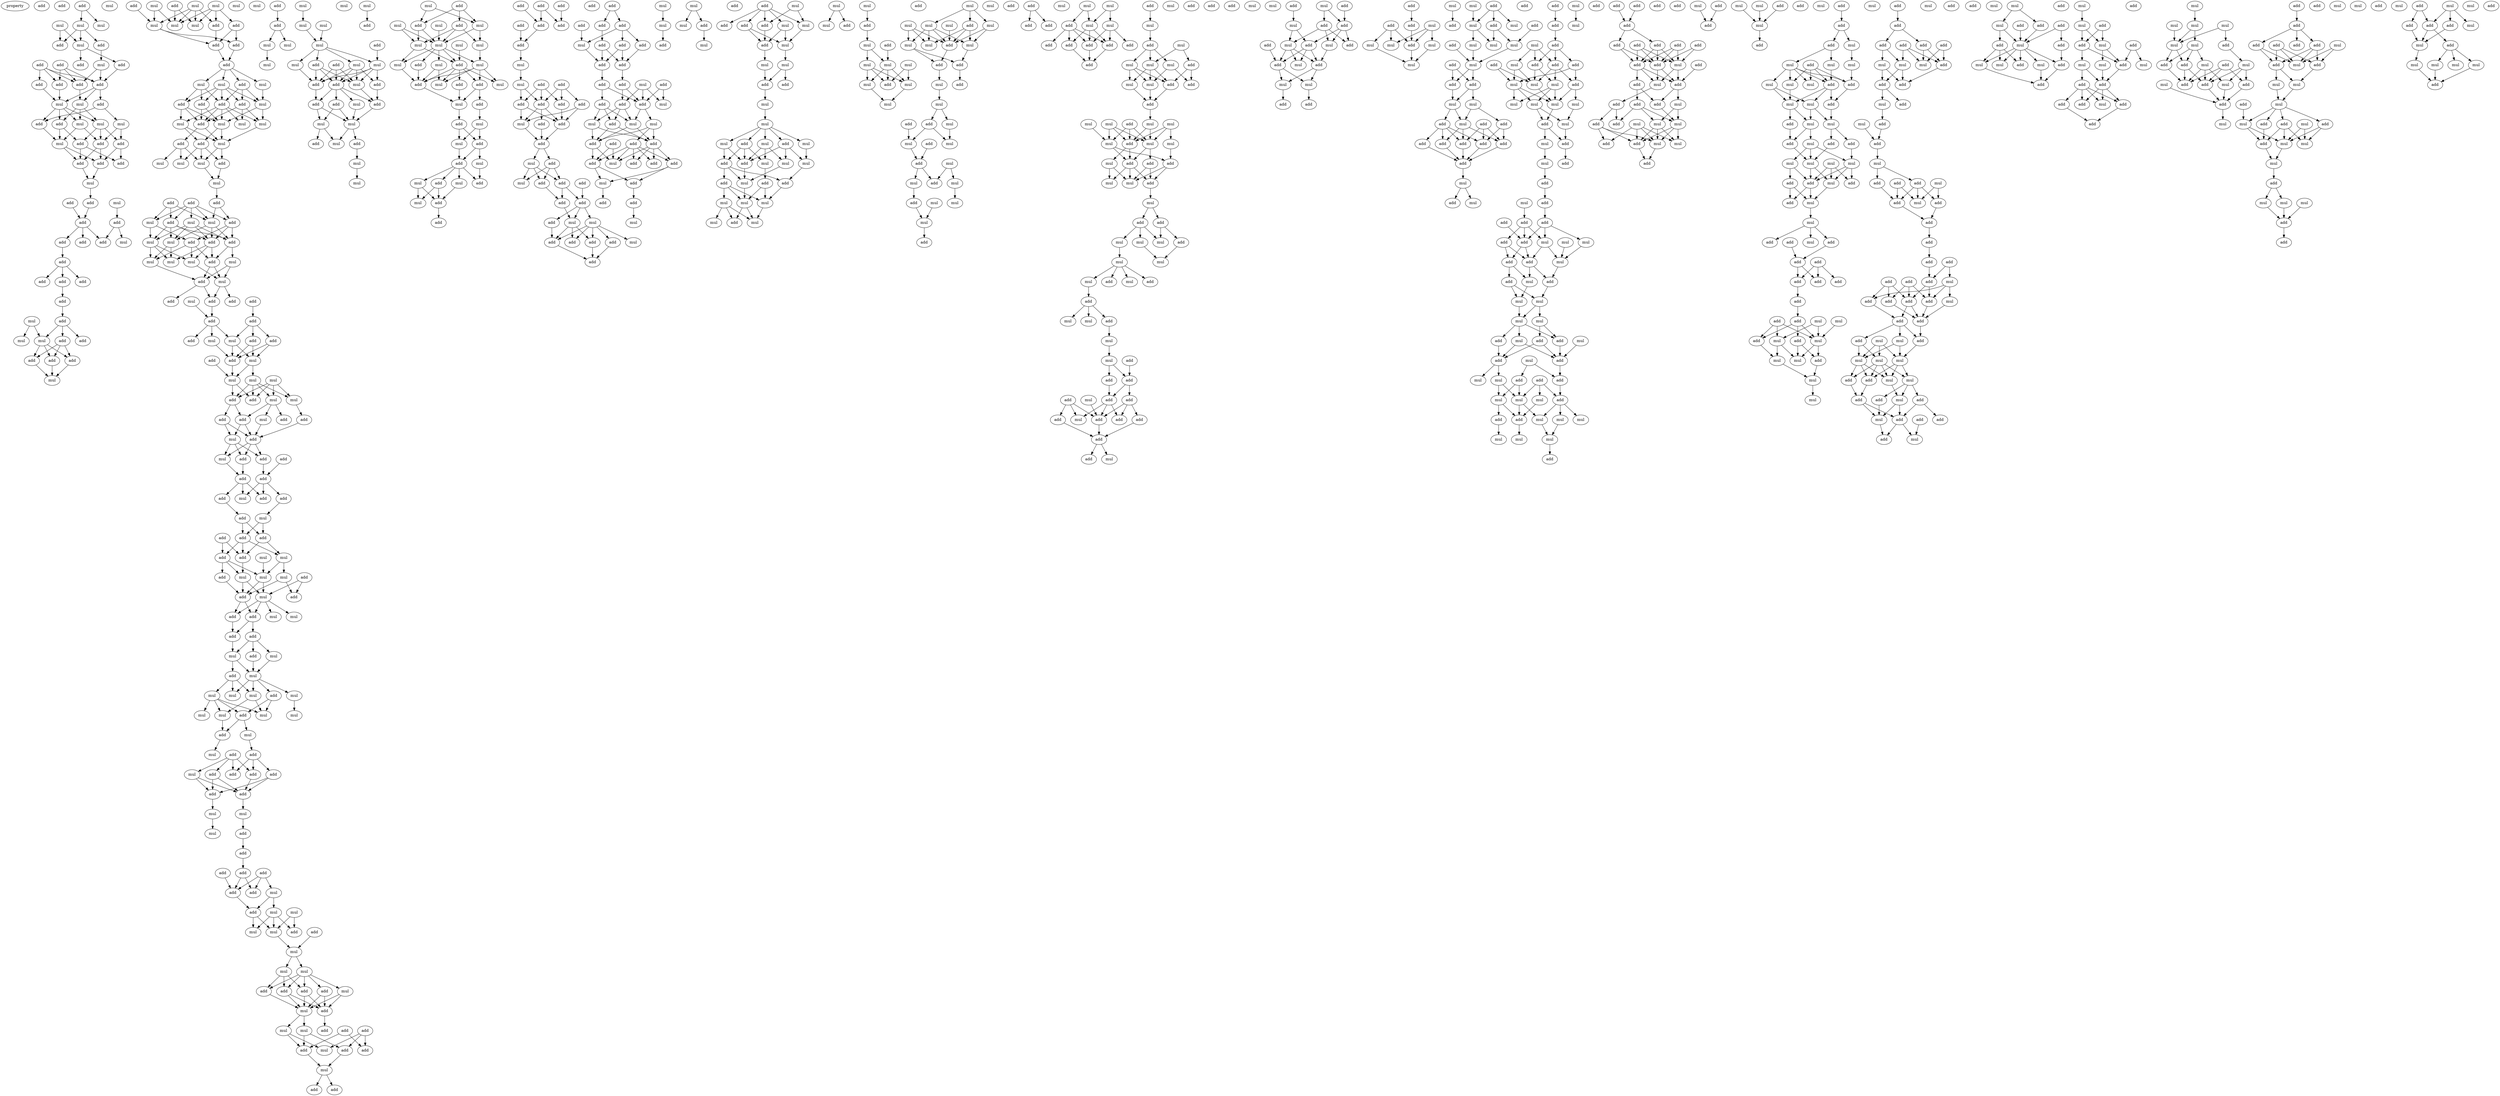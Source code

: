 digraph {
    node [fontcolor=black]
    property [mul=2,lf=1.1]
    0 [ label = add ];
    1 [ label = add ];
    2 [ label = add ];
    3 [ label = mul ];
    4 [ label = mul ];
    5 [ label = mul ];
    6 [ label = mul ];
    7 [ label = add ];
    8 [ label = add ];
    9 [ label = mul ];
    10 [ label = add ];
    11 [ label = add ];
    12 [ label = add ];
    13 [ label = add ];
    14 [ label = add ];
    15 [ label = add ];
    16 [ label = add ];
    17 [ label = add ];
    18 [ label = add ];
    19 [ label = mul ];
    20 [ label = mul ];
    21 [ label = mul ];
    22 [ label = mul ];
    23 [ label = add ];
    24 [ label = add ];
    25 [ label = mul ];
    26 [ label = mul ];
    27 [ label = add ];
    28 [ label = add ];
    29 [ label = add ];
    30 [ label = add ];
    31 [ label = add ];
    32 [ label = add ];
    33 [ label = mul ];
    34 [ label = add ];
    35 [ label = mul ];
    36 [ label = add ];
    37 [ label = add ];
    38 [ label = add ];
    39 [ label = add ];
    40 [ label = add ];
    41 [ label = mul ];
    42 [ label = add ];
    43 [ label = add ];
    44 [ label = add ];
    45 [ label = add ];
    46 [ label = add ];
    47 [ label = mul ];
    48 [ label = add ];
    49 [ label = add ];
    50 [ label = mul ];
    51 [ label = mul ];
    52 [ label = add ];
    53 [ label = mul ];
    54 [ label = add ];
    55 [ label = add ];
    56 [ label = add ];
    57 [ label = add ];
    58 [ label = mul ];
    59 [ label = mul ];
    60 [ label = mul ];
    61 [ label = add ];
    62 [ label = add ];
    63 [ label = mul ];
    64 [ label = add ];
    65 [ label = mul ];
    66 [ label = add ];
    67 [ label = mul ];
    68 [ label = mul ];
    69 [ label = add ];
    70 [ label = add ];
    71 [ label = add ];
    72 [ label = mul ];
    73 [ label = add ];
    74 [ label = mul ];
    75 [ label = mul ];
    76 [ label = add ];
    77 [ label = add ];
    78 [ label = add ];
    79 [ label = add ];
    80 [ label = mul ];
    81 [ label = mul ];
    82 [ label = mul ];
    83 [ label = mul ];
    84 [ label = mul ];
    85 [ label = add ];
    86 [ label = add ];
    87 [ label = mul ];
    88 [ label = add ];
    89 [ label = add ];
    90 [ label = mul ];
    91 [ label = mul ];
    92 [ label = mul ];
    93 [ label = mul ];
    94 [ label = add ];
    95 [ label = add ];
    96 [ label = add ];
    97 [ label = add ];
    98 [ label = add ];
    99 [ label = mul ];
    100 [ label = mul ];
    101 [ label = mul ];
    102 [ label = add ];
    103 [ label = add ];
    104 [ label = mul ];
    105 [ label = mul ];
    106 [ label = add ];
    107 [ label = add ];
    108 [ label = mul ];
    109 [ label = mul ];
    110 [ label = mul ];
    111 [ label = mul ];
    112 [ label = add ];
    113 [ label = mul ];
    114 [ label = add ];
    115 [ label = mul ];
    116 [ label = add ];
    117 [ label = add ];
    118 [ label = add ];
    119 [ label = add ];
    120 [ label = add ];
    121 [ label = mul ];
    122 [ label = add ];
    123 [ label = mul ];
    124 [ label = add ];
    125 [ label = add ];
    126 [ label = add ];
    127 [ label = mul ];
    128 [ label = add ];
    129 [ label = mul ];
    130 [ label = mul ];
    131 [ label = mul ];
    132 [ label = mul ];
    133 [ label = mul ];
    134 [ label = add ];
    135 [ label = add ];
    136 [ label = add ];
    137 [ label = add ];
    138 [ label = mul ];
    139 [ label = add ];
    140 [ label = add ];
    141 [ label = mul ];
    142 [ label = add ];
    143 [ label = add ];
    144 [ label = add ];
    145 [ label = add ];
    146 [ label = mul ];
    147 [ label = add ];
    148 [ label = add ];
    149 [ label = add ];
    150 [ label = mul ];
    151 [ label = add ];
    152 [ label = add ];
    153 [ label = add ];
    154 [ label = mul ];
    155 [ label = add ];
    156 [ label = add ];
    157 [ label = add ];
    158 [ label = mul ];
    159 [ label = add ];
    160 [ label = add ];
    161 [ label = mul ];
    162 [ label = mul ];
    163 [ label = add ];
    164 [ label = mul ];
    165 [ label = mul ];
    166 [ label = add ];
    167 [ label = mul ];
    168 [ label = add ];
    169 [ label = add ];
    170 [ label = mul ];
    171 [ label = mul ];
    172 [ label = add ];
    173 [ label = add ];
    174 [ label = add ];
    175 [ label = add ];
    176 [ label = add ];
    177 [ label = mul ];
    178 [ label = mul ];
    179 [ label = add ];
    180 [ label = mul ];
    181 [ label = mul ];
    182 [ label = mul ];
    183 [ label = add ];
    184 [ label = mul ];
    185 [ label = mul ];
    186 [ label = add ];
    187 [ label = mul ];
    188 [ label = mul ];
    189 [ label = mul ];
    190 [ label = mul ];
    191 [ label = add ];
    192 [ label = mul ];
    193 [ label = add ];
    194 [ label = add ];
    195 [ label = mul ];
    196 [ label = mul ];
    197 [ label = add ];
    198 [ label = add ];
    199 [ label = add ];
    200 [ label = add ];
    201 [ label = add ];
    202 [ label = add ];
    203 [ label = mul ];
    204 [ label = mul ];
    205 [ label = mul ];
    206 [ label = add ];
    207 [ label = add ];
    208 [ label = add ];
    209 [ label = add ];
    210 [ label = add ];
    211 [ label = mul ];
    212 [ label = add ];
    213 [ label = mul ];
    214 [ label = add ];
    215 [ label = mul ];
    216 [ label = mul ];
    217 [ label = add ];
    218 [ label = add ];
    219 [ label = add ];
    220 [ label = mul ];
    221 [ label = mul ];
    222 [ label = mul ];
    223 [ label = mul ];
    224 [ label = mul ];
    225 [ label = mul ];
    226 [ label = add ];
    227 [ label = add ];
    228 [ label = add ];
    229 [ label = mul ];
    230 [ label = add ];
    231 [ label = add ];
    232 [ label = mul ];
    233 [ label = add ];
    234 [ label = mul ];
    235 [ label = add ];
    236 [ label = add ];
    237 [ label = mul ];
    238 [ label = mul ];
    239 [ label = add ];
    240 [ label = add ];
    241 [ label = add ];
    242 [ label = mul ];
    243 [ label = add ];
    244 [ label = add ];
    245 [ label = add ];
    246 [ label = add ];
    247 [ label = mul ];
    248 [ label = mul ];
    249 [ label = mul ];
    250 [ label = mul ];
    251 [ label = mul ];
    252 [ label = mul ];
    253 [ label = add ];
    254 [ label = mul ];
    255 [ label = mul ];
    256 [ label = add ];
    257 [ label = mul ];
    258 [ label = add ];
    259 [ label = mul ];
    260 [ label = mul ];
    261 [ label = add ];
    262 [ label = add ];
    263 [ label = add ];
    264 [ label = mul ];
    265 [ label = add ];
    266 [ label = add ];
    267 [ label = add ];
    268 [ label = mul ];
    269 [ label = mul ];
    270 [ label = add ];
    271 [ label = mul ];
    272 [ label = mul ];
    273 [ label = add ];
    274 [ label = mul ];
    275 [ label = mul ];
    276 [ label = add ];
    277 [ label = mul ];
    278 [ label = mul ];
    279 [ label = add ];
    280 [ label = mul ];
    281 [ label = add ];
    282 [ label = add ];
    283 [ label = mul ];
    284 [ label = mul ];
    285 [ label = mul ];
    286 [ label = mul ];
    287 [ label = mul ];
    288 [ label = mul ];
    289 [ label = mul ];
    290 [ label = add ];
    291 [ label = mul ];
    292 [ label = add ];
    293 [ label = mul ];
    294 [ label = add ];
    295 [ label = mul ];
    296 [ label = mul ];
    297 [ label = add ];
    298 [ label = add ];
    299 [ label = mul ];
    300 [ label = add ];
    301 [ label = add ];
    302 [ label = mul ];
    303 [ label = mul ];
    304 [ label = add ];
    305 [ label = mul ];
    306 [ label = add ];
    307 [ label = mul ];
    308 [ label = add ];
    309 [ label = mul ];
    310 [ label = add ];
    311 [ label = add ];
    312 [ label = mul ];
    313 [ label = add ];
    314 [ label = add ];
    315 [ label = add ];
    316 [ label = add ];
    317 [ label = add ];
    318 [ label = add ];
    319 [ label = add ];
    320 [ label = add ];
    321 [ label = mul ];
    322 [ label = add ];
    323 [ label = mul ];
    324 [ label = add ];
    325 [ label = add ];
    326 [ label = add ];
    327 [ label = add ];
    328 [ label = add ];
    329 [ label = add ];
    330 [ label = mul ];
    331 [ label = add ];
    332 [ label = add ];
    333 [ label = mul ];
    334 [ label = add ];
    335 [ label = mul ];
    336 [ label = add ];
    337 [ label = add ];
    338 [ label = add ];
    339 [ label = add ];
    340 [ label = add ];
    341 [ label = mul ];
    342 [ label = mul ];
    343 [ label = add ];
    344 [ label = add ];
    345 [ label = add ];
    346 [ label = add ];
    347 [ label = mul ];
    348 [ label = add ];
    349 [ label = add ];
    350 [ label = add ];
    351 [ label = add ];
    352 [ label = add ];
    353 [ label = add ];
    354 [ label = add ];
    355 [ label = mul ];
    356 [ label = add ];
    357 [ label = add ];
    358 [ label = add ];
    359 [ label = add ];
    360 [ label = add ];
    361 [ label = add ];
    362 [ label = add ];
    363 [ label = mul ];
    364 [ label = add ];
    365 [ label = add ];
    366 [ label = add ];
    367 [ label = mul ];
    368 [ label = add ];
    369 [ label = mul ];
    370 [ label = mul ];
    371 [ label = mul ];
    372 [ label = add ];
    373 [ label = add ];
    374 [ label = add ];
    375 [ label = add ];
    376 [ label = add ];
    377 [ label = add ];
    378 [ label = add ];
    379 [ label = mul ];
    380 [ label = add ];
    381 [ label = add ];
    382 [ label = mul ];
    383 [ label = add ];
    384 [ label = add ];
    385 [ label = add ];
    386 [ label = mul ];
    387 [ label = mul ];
    388 [ label = mul ];
    389 [ label = mul ];
    390 [ label = add ];
    391 [ label = mul ];
    392 [ label = add ];
    393 [ label = add ];
    394 [ label = mul ];
    395 [ label = add ];
    396 [ label = mul ];
    397 [ label = add ];
    398 [ label = add ];
    399 [ label = mul ];
    400 [ label = mul ];
    401 [ label = add ];
    402 [ label = add ];
    403 [ label = mul ];
    404 [ label = mul ];
    405 [ label = mul ];
    406 [ label = mul ];
    407 [ label = add ];
    408 [ label = add ];
    409 [ label = mul ];
    410 [ label = mul ];
    411 [ label = add ];
    412 [ label = mul ];
    413 [ label = mul ];
    414 [ label = mul ];
    415 [ label = mul ];
    416 [ label = add ];
    417 [ label = add ];
    418 [ label = mul ];
    419 [ label = mul ];
    420 [ label = mul ];
    421 [ label = add ];
    422 [ label = add ];
    423 [ label = mul ];
    424 [ label = add ];
    425 [ label = add ];
    426 [ label = add ];
    427 [ label = mul ];
    428 [ label = mul ];
    429 [ label = mul ];
    430 [ label = add ];
    431 [ label = mul ];
    432 [ label = mul ];
    433 [ label = mul ];
    434 [ label = add ];
    435 [ label = add ];
    436 [ label = mul ];
    437 [ label = add ];
    438 [ label = mul ];
    439 [ label = mul ];
    440 [ label = mul ];
    441 [ label = mul ];
    442 [ label = add ];
    443 [ label = mul ];
    444 [ label = mul ];
    445 [ label = mul ];
    446 [ label = add ];
    447 [ label = mul ];
    448 [ label = mul ];
    449 [ label = mul ];
    450 [ label = mul ];
    451 [ label = add ];
    452 [ label = mul ];
    453 [ label = mul ];
    454 [ label = mul ];
    455 [ label = add ];
    456 [ label = add ];
    457 [ label = mul ];
    458 [ label = mul ];
    459 [ label = add ];
    460 [ label = mul ];
    461 [ label = add ];
    462 [ label = mul ];
    463 [ label = add ];
    464 [ label = add ];
    465 [ label = mul ];
    466 [ label = mul ];
    467 [ label = mul ];
    468 [ label = add ];
    469 [ label = mul ];
    470 [ label = mul ];
    471 [ label = add ];
    472 [ label = add ];
    473 [ label = mul ];
    474 [ label = mul ];
    475 [ label = add ];
    476 [ label = mul ];
    477 [ label = add ];
    478 [ label = add ];
    479 [ label = add ];
    480 [ label = add ];
    481 [ label = mul ];
    482 [ label = mul ];
    483 [ label = mul ];
    484 [ label = mul ];
    485 [ label = add ];
    486 [ label = mul ];
    487 [ label = add ];
    488 [ label = add ];
    489 [ label = add ];
    490 [ label = add ];
    491 [ label = add ];
    492 [ label = add ];
    493 [ label = add ];
    494 [ label = mul ];
    495 [ label = mul ];
    496 [ label = mul ];
    497 [ label = add ];
    498 [ label = mul ];
    499 [ label = mul ];
    500 [ label = mul ];
    501 [ label = add ];
    502 [ label = mul ];
    503 [ label = mul ];
    504 [ label = add ];
    505 [ label = add ];
    506 [ label = add ];
    507 [ label = mul ];
    508 [ label = add ];
    509 [ label = mul ];
    510 [ label = mul ];
    511 [ label = mul ];
    512 [ label = mul ];
    513 [ label = mul ];
    514 [ label = add ];
    515 [ label = mul ];
    516 [ label = mul ];
    517 [ label = add ];
    518 [ label = add ];
    519 [ label = add ];
    520 [ label = add ];
    521 [ label = mul ];
    522 [ label = add ];
    523 [ label = mul ];
    524 [ label = mul ];
    525 [ label = add ];
    526 [ label = add ];
    527 [ label = mul ];
    528 [ label = mul ];
    529 [ label = add ];
    530 [ label = mul ];
    531 [ label = mul ];
    532 [ label = mul ];
    533 [ label = mul ];
    534 [ label = add ];
    535 [ label = add ];
    536 [ label = mul ];
    537 [ label = add ];
    538 [ label = add ];
    539 [ label = mul ];
    540 [ label = mul ];
    541 [ label = add ];
    542 [ label = add ];
    543 [ label = mul ];
    544 [ label = add ];
    545 [ label = mul ];
    546 [ label = mul ];
    547 [ label = add ];
    548 [ label = add ];
    549 [ label = mul ];
    550 [ label = add ];
    551 [ label = add ];
    552 [ label = mul ];
    553 [ label = add ];
    554 [ label = add ];
    555 [ label = mul ];
    556 [ label = add ];
    557 [ label = add ];
    558 [ label = add ];
    559 [ label = add ];
    560 [ label = add ];
    561 [ label = add ];
    562 [ label = mul ];
    563 [ label = mul ];
    564 [ label = add ];
    565 [ label = add ];
    566 [ label = add ];
    567 [ label = mul ];
    568 [ label = add ];
    569 [ label = add ];
    570 [ label = mul ];
    571 [ label = add ];
    572 [ label = mul ];
    573 [ label = add ];
    574 [ label = mul ];
    575 [ label = add ];
    576 [ label = mul ];
    577 [ label = mul ];
    578 [ label = add ];
    579 [ label = add ];
    580 [ label = add ];
    581 [ label = add ];
    582 [ label = add ];
    583 [ label = mul ];
    584 [ label = add ];
    585 [ label = mul ];
    586 [ label = mul ];
    587 [ label = mul ];
    588 [ label = mul ];
    589 [ label = mul ];
    590 [ label = add ];
    591 [ label = mul ];
    592 [ label = add ];
    593 [ label = mul ];
    594 [ label = mul ];
    595 [ label = add ];
    596 [ label = add ];
    597 [ label = add ];
    598 [ label = mul ];
    599 [ label = mul ];
    600 [ label = mul ];
    601 [ label = add ];
    602 [ label = mul ];
    603 [ label = add ];
    604 [ label = add ];
    605 [ label = mul ];
    606 [ label = mul ];
    607 [ label = add ];
    608 [ label = mul ];
    609 [ label = add ];
    610 [ label = add ];
    611 [ label = add ];
    612 [ label = add ];
    613 [ label = add ];
    614 [ label = add ];
    615 [ label = add ];
    616 [ label = add ];
    617 [ label = mul ];
    618 [ label = add ];
    619 [ label = add ];
    620 [ label = add ];
    621 [ label = mul ];
    622 [ label = add ];
    623 [ label = add ];
    624 [ label = mul ];
    625 [ label = mul ];
    626 [ label = add ];
    627 [ label = add ];
    628 [ label = add ];
    629 [ label = add ];
    630 [ label = mul ];
    631 [ label = add ];
    632 [ label = mul ];
    633 [ label = mul ];
    634 [ label = mul ];
    635 [ label = mul ];
    636 [ label = mul ];
    637 [ label = mul ];
    638 [ label = mul ];
    639 [ label = add ];
    640 [ label = add ];
    641 [ label = mul ];
    642 [ label = mul ];
    643 [ label = add ];
    644 [ label = add ];
    645 [ label = mul ];
    646 [ label = add ];
    647 [ label = mul ];
    648 [ label = mul ];
    649 [ label = add ];
    650 [ label = add ];
    651 [ label = add ];
    652 [ label = add ];
    653 [ label = add ];
    654 [ label = mul ];
    655 [ label = mul ];
    656 [ label = mul ];
    657 [ label = add ];
    658 [ label = add ];
    659 [ label = mul ];
    660 [ label = add ];
    661 [ label = mul ];
    662 [ label = add ];
    663 [ label = add ];
    664 [ label = mul ];
    665 [ label = mul ];
    666 [ label = mul ];
    667 [ label = mul ];
    668 [ label = add ];
    669 [ label = add ];
    670 [ label = mul ];
    671 [ label = add ];
    672 [ label = mul ];
    673 [ label = add ];
    674 [ label = add ];
    675 [ label = mul ];
    676 [ label = add ];
    677 [ label = mul ];
    678 [ label = add ];
    679 [ label = mul ];
    680 [ label = add ];
    681 [ label = mul ];
    682 [ label = mul ];
    683 [ label = add ];
    684 [ label = mul ];
    685 [ label = mul ];
    686 [ label = add ];
    687 [ label = mul ];
    688 [ label = mul ];
    689 [ label = add ];
    690 [ label = mul ];
    691 [ label = mul ];
    692 [ label = mul ];
    693 [ label = add ];
    694 [ label = add ];
    695 [ label = add ];
    696 [ label = add ];
    697 [ label = add ];
    698 [ label = add ];
    699 [ label = add ];
    700 [ label = add ];
    701 [ label = add ];
    702 [ label = add ];
    703 [ label = add ];
    704 [ label = add ];
    705 [ label = mul ];
    706 [ label = add ];
    707 [ label = add ];
    708 [ label = add ];
    709 [ label = mul ];
    710 [ label = mul ];
    711 [ label = add ];
    712 [ label = add ];
    713 [ label = add ];
    714 [ label = mul ];
    715 [ label = add ];
    716 [ label = add ];
    717 [ label = mul ];
    718 [ label = mul ];
    719 [ label = mul ];
    720 [ label = mul ];
    721 [ label = add ];
    722 [ label = add ];
    723 [ label = add ];
    724 [ label = add ];
    725 [ label = mul ];
    726 [ label = add ];
    727 [ label = add ];
    728 [ label = mul ];
    729 [ label = mul ];
    730 [ label = add ];
    731 [ label = mul ];
    732 [ label = add ];
    733 [ label = mul ];
    734 [ label = add ];
    735 [ label = add ];
    736 [ label = add ];
    737 [ label = add ];
    738 [ label = mul ];
    739 [ label = mul ];
    740 [ label = mul ];
    741 [ label = add ];
    742 [ label = mul ];
    743 [ label = add ];
    744 [ label = mul ];
    745 [ label = mul ];
    746 [ label = add ];
    747 [ label = mul ];
    748 [ label = add ];
    749 [ label = mul ];
    750 [ label = mul ];
    751 [ label = add ];
    752 [ label = mul ];
    753 [ label = mul ];
    754 [ label = mul ];
    755 [ label = add ];
    756 [ label = add ];
    757 [ label = add ];
    758 [ label = mul ];
    759 [ label = mul ];
    760 [ label = mul ];
    761 [ label = mul ];
    762 [ label = add ];
    763 [ label = mul ];
    764 [ label = add ];
    765 [ label = add ];
    766 [ label = add ];
    767 [ label = mul ];
    768 [ label = mul ];
    769 [ label = mul ];
    770 [ label = add ];
    771 [ label = add ];
    772 [ label = add ];
    773 [ label = add ];
    774 [ label = add ];
    775 [ label = add ];
    776 [ label = add ];
    777 [ label = add ];
    778 [ label = add ];
    779 [ label = mul ];
    780 [ label = mul ];
    781 [ label = add ];
    782 [ label = add ];
    783 [ label = add ];
    784 [ label = mul ];
    785 [ label = mul ];
    786 [ label = add ];
    787 [ label = add ];
    788 [ label = mul ];
    789 [ label = mul ];
    790 [ label = mul ];
    791 [ label = mul ];
    792 [ label = add ];
    793 [ label = mul ];
    794 [ label = add ];
    795 [ label = add ];
    796 [ label = add ];
    797 [ label = add ];
    798 [ label = add ];
    799 [ label = mul ];
    800 [ label = mul ];
    801 [ label = add ];
    802 [ label = mul ];
    803 [ label = add ];
    804 [ label = add ];
    805 [ label = mul ];
    806 [ label = add ];
    807 [ label = mul ];
    808 [ label = mul ];
    809 [ label = add ];
    810 [ label = add ];
    811 [ label = add ];
    812 [ label = mul ];
    813 [ label = add ];
    814 [ label = mul ];
    815 [ label = add ];
    816 [ label = add ];
    817 [ label = add ];
    818 [ label = add ];
    819 [ label = add ];
    820 [ label = mul ];
    821 [ label = add ];
    822 [ label = add ];
    823 [ label = add ];
    824 [ label = add ];
    825 [ label = add ];
    826 [ label = add ];
    827 [ label = mul ];
    828 [ label = add ];
    829 [ label = add ];
    830 [ label = add ];
    831 [ label = mul ];
    832 [ label = add ];
    833 [ label = add ];
    834 [ label = add ];
    835 [ label = add ];
    836 [ label = mul ];
    837 [ label = add ];
    838 [ label = mul ];
    839 [ label = add ];
    840 [ label = mul ];
    841 [ label = mul ];
    842 [ label = mul ];
    843 [ label = mul ];
    844 [ label = add ];
    845 [ label = add ];
    846 [ label = mul ];
    847 [ label = mul ];
    848 [ label = add ];
    849 [ label = add ];
    850 [ label = add ];
    851 [ label = mul ];
    852 [ label = mul ];
    853 [ label = add ];
    854 [ label = add ];
    855 [ label = add ];
    856 [ label = add ];
    857 [ label = mul ];
    858 [ label = mul ];
    859 [ label = add ];
    860 [ label = add ];
    861 [ label = mul ];
    862 [ label = add ];
    863 [ label = add ];
    864 [ label = add ];
    865 [ label = mul ];
    866 [ label = mul ];
    867 [ label = mul ];
    868 [ label = mul ];
    869 [ label = add ];
    870 [ label = add ];
    871 [ label = add ];
    872 [ label = add ];
    873 [ label = mul ];
    874 [ label = mul ];
    875 [ label = add ];
    876 [ label = mul ];
    877 [ label = add ];
    878 [ label = add ];
    879 [ label = add ];
    880 [ label = mul ];
    881 [ label = mul ];
    882 [ label = mul ];
    883 [ label = add ];
    884 [ label = add ];
    885 [ label = add ];
    886 [ label = mul ];
    887 [ label = add ];
    888 [ label = add ];
    889 [ label = add ];
    890 [ label = add ];
    891 [ label = mul ];
    892 [ label = mul ];
    893 [ label = mul ];
    894 [ label = mul ];
    895 [ label = mul ];
    896 [ label = mul ];
    897 [ label = add ];
    898 [ label = add ];
    899 [ label = mul ];
    900 [ label = add ];
    901 [ label = mul ];
    902 [ label = add ];
    903 [ label = add ];
    904 [ label = add ];
    905 [ label = add ];
    906 [ label = mul ];
    907 [ label = mul ];
    908 [ label = add ];
    909 [ label = mul ];
    910 [ label = add ];
    911 [ label = add ];
    912 [ label = add ];
    913 [ label = add ];
    914 [ label = mul ];
    915 [ label = add ];
    916 [ label = add ];
    917 [ label = add ];
    918 [ label = add ];
    919 [ label = mul ];
    920 [ label = mul ];
    921 [ label = add ];
    922 [ label = mul ];
    923 [ label = add ];
    924 [ label = mul ];
    925 [ label = add ];
    926 [ label = mul ];
    927 [ label = add ];
    928 [ label = mul ];
    929 [ label = add ];
    930 [ label = add ];
    931 [ label = mul ];
    932 [ label = mul ];
    933 [ label = mul ];
    934 [ label = mul ];
    935 [ label = mul ];
    936 [ label = add ];
    937 [ label = mul ];
    938 [ label = add ];
    939 [ label = mul ];
    940 [ label = mul ];
    941 [ label = mul ];
    942 [ label = add ];
    943 [ label = mul ];
    944 [ label = add ];
    945 [ label = add ];
    946 [ label = add ];
    947 [ label = mul ];
    948 [ label = add ];
    949 [ label = add ];
    950 [ label = mul ];
    951 [ label = add ];
    952 [ label = mul ];
    953 [ label = mul ];
    954 [ label = mul ];
    955 [ label = mul ];
    956 [ label = mul ];
    957 [ label = add ];
    958 [ label = add ];
    2 -> 4 [ name = 0 ];
    2 -> 5 [ name = 1 ];
    3 -> 6 [ name = 2 ];
    3 -> 7 [ name = 3 ];
    4 -> 6 [ name = 4 ];
    4 -> 7 [ name = 5 ];
    4 -> 8 [ name = 6 ];
    6 -> 10 [ name = 7 ];
    6 -> 13 [ name = 8 ];
    8 -> 9 [ name = 9 ];
    9 -> 14 [ name = 10 ];
    9 -> 17 [ name = 11 ];
    11 -> 14 [ name = 12 ];
    11 -> 16 [ name = 13 ];
    11 -> 17 [ name = 14 ];
    12 -> 14 [ name = 15 ];
    12 -> 15 [ name = 16 ];
    12 -> 16 [ name = 17 ];
    12 -> 17 [ name = 18 ];
    13 -> 14 [ name = 19 ];
    14 -> 18 [ name = 20 ];
    14 -> 19 [ name = 21 ];
    14 -> 20 [ name = 22 ];
    15 -> 20 [ name = 23 ];
    16 -> 20 [ name = 24 ];
    17 -> 19 [ name = 25 ];
    18 -> 23 [ name = 26 ];
    18 -> 25 [ name = 27 ];
    19 -> 21 [ name = 28 ];
    19 -> 22 [ name = 29 ];
    19 -> 24 [ name = 30 ];
    20 -> 21 [ name = 31 ];
    20 -> 22 [ name = 32 ];
    20 -> 23 [ name = 33 ];
    20 -> 24 [ name = 34 ];
    21 -> 27 [ name = 35 ];
    21 -> 28 [ name = 36 ];
    21 -> 29 [ name = 37 ];
    22 -> 26 [ name = 38 ];
    22 -> 27 [ name = 39 ];
    23 -> 26 [ name = 40 ];
    24 -> 26 [ name = 41 ];
    24 -> 29 [ name = 42 ];
    25 -> 27 [ name = 43 ];
    25 -> 28 [ name = 44 ];
    26 -> 30 [ name = 45 ];
    26 -> 31 [ name = 46 ];
    27 -> 30 [ name = 47 ];
    27 -> 31 [ name = 48 ];
    28 -> 30 [ name = 49 ];
    28 -> 32 [ name = 50 ];
    29 -> 31 [ name = 51 ];
    29 -> 32 [ name = 52 ];
    30 -> 33 [ name = 53 ];
    31 -> 33 [ name = 54 ];
    33 -> 36 [ name = 55 ];
    34 -> 37 [ name = 56 ];
    35 -> 38 [ name = 57 ];
    36 -> 37 [ name = 58 ];
    37 -> 39 [ name = 59 ];
    37 -> 40 [ name = 60 ];
    37 -> 42 [ name = 61 ];
    38 -> 40 [ name = 62 ];
    38 -> 41 [ name = 63 ];
    39 -> 43 [ name = 64 ];
    43 -> 44 [ name = 65 ];
    43 -> 45 [ name = 66 ];
    43 -> 46 [ name = 67 ];
    45 -> 48 [ name = 68 ];
    48 -> 49 [ name = 69 ];
    49 -> 51 [ name = 70 ];
    49 -> 52 [ name = 71 ];
    49 -> 54 [ name = 72 ];
    50 -> 51 [ name = 73 ];
    50 -> 53 [ name = 74 ];
    51 -> 55 [ name = 75 ];
    51 -> 56 [ name = 76 ];
    51 -> 57 [ name = 77 ];
    52 -> 55 [ name = 78 ];
    52 -> 56 [ name = 79 ];
    52 -> 57 [ name = 80 ];
    55 -> 58 [ name = 81 ];
    56 -> 58 [ name = 82 ];
    57 -> 58 [ name = 83 ];
    59 -> 67 [ name = 84 ];
    59 -> 68 [ name = 85 ];
    60 -> 65 [ name = 86 ];
    60 -> 66 [ name = 87 ];
    60 -> 67 [ name = 88 ];
    60 -> 68 [ name = 89 ];
    61 -> 68 [ name = 90 ];
    62 -> 65 [ name = 91 ];
    62 -> 67 [ name = 92 ];
    63 -> 64 [ name = 93 ];
    63 -> 65 [ name = 94 ];
    63 -> 66 [ name = 95 ];
    63 -> 67 [ name = 96 ];
    64 -> 69 [ name = 97 ];
    64 -> 70 [ name = 98 ];
    66 -> 70 [ name = 99 ];
    68 -> 69 [ name = 100 ];
    68 -> 70 [ name = 101 ];
    69 -> 71 [ name = 102 ];
    70 -> 71 [ name = 103 ];
    71 -> 72 [ name = 104 ];
    71 -> 73 [ name = 105 ];
    71 -> 74 [ name = 106 ];
    71 -> 75 [ name = 107 ];
    72 -> 76 [ name = 108 ];
    72 -> 77 [ name = 109 ];
    72 -> 79 [ name = 110 ];
    73 -> 78 [ name = 111 ];
    73 -> 79 [ name = 112 ];
    73 -> 80 [ name = 113 ];
    74 -> 80 [ name = 114 ];
    75 -> 76 [ name = 115 ];
    75 -> 77 [ name = 116 ];
    75 -> 78 [ name = 117 ];
    75 -> 79 [ name = 118 ];
    75 -> 80 [ name = 119 ];
    76 -> 82 [ name = 120 ];
    76 -> 84 [ name = 121 ];
    76 -> 85 [ name = 122 ];
    77 -> 82 [ name = 123 ];
    77 -> 85 [ name = 124 ];
    78 -> 81 [ name = 125 ];
    78 -> 83 [ name = 126 ];
    78 -> 85 [ name = 127 ];
    79 -> 81 [ name = 128 ];
    79 -> 82 [ name = 129 ];
    79 -> 83 [ name = 130 ];
    79 -> 84 [ name = 131 ];
    79 -> 85 [ name = 132 ];
    80 -> 81 [ name = 133 ];
    80 -> 82 [ name = 134 ];
    81 -> 87 [ name = 135 ];
    82 -> 86 [ name = 136 ];
    82 -> 87 [ name = 137 ];
    84 -> 86 [ name = 138 ];
    84 -> 87 [ name = 139 ];
    85 -> 87 [ name = 140 ];
    85 -> 88 [ name = 141 ];
    86 -> 89 [ name = 142 ];
    86 -> 91 [ name = 143 ];
    86 -> 92 [ name = 144 ];
    87 -> 89 [ name = 145 ];
    87 -> 91 [ name = 146 ];
    88 -> 90 [ name = 147 ];
    88 -> 91 [ name = 148 ];
    88 -> 92 [ name = 149 ];
    89 -> 93 [ name = 150 ];
    91 -> 93 [ name = 151 ];
    93 -> 96 [ name = 152 ];
    94 -> 98 [ name = 153 ];
    94 -> 100 [ name = 154 ];
    94 -> 101 [ name = 155 ];
    95 -> 97 [ name = 156 ];
    95 -> 98 [ name = 157 ];
    95 -> 99 [ name = 158 ];
    95 -> 100 [ name = 159 ];
    95 -> 101 [ name = 160 ];
    96 -> 97 [ name = 161 ];
    96 -> 100 [ name = 162 ];
    97 -> 102 [ name = 163 ];
    97 -> 103 [ name = 164 ];
    97 -> 106 [ name = 165 ];
    98 -> 103 [ name = 166 ];
    98 -> 104 [ name = 167 ];
    98 -> 105 [ name = 168 ];
    98 -> 106 [ name = 169 ];
    99 -> 103 [ name = 170 ];
    99 -> 104 [ name = 171 ];
    99 -> 105 [ name = 172 ];
    99 -> 106 [ name = 173 ];
    100 -> 103 [ name = 174 ];
    100 -> 105 [ name = 175 ];
    100 -> 106 [ name = 176 ];
    101 -> 102 [ name = 177 ];
    101 -> 104 [ name = 178 ];
    102 -> 107 [ name = 179 ];
    102 -> 108 [ name = 180 ];
    102 -> 109 [ name = 181 ];
    103 -> 107 [ name = 182 ];
    103 -> 110 [ name = 183 ];
    104 -> 108 [ name = 184 ];
    104 -> 109 [ name = 185 ];
    104 -> 111 [ name = 186 ];
    105 -> 109 [ name = 187 ];
    105 -> 111 [ name = 188 ];
    106 -> 107 [ name = 189 ];
    106 -> 108 [ name = 190 ];
    106 -> 111 [ name = 191 ];
    107 -> 112 [ name = 192 ];
    107 -> 113 [ name = 193 ];
    108 -> 113 [ name = 194 ];
    109 -> 112 [ name = 195 ];
    110 -> 112 [ name = 196 ];
    110 -> 113 [ name = 197 ];
    112 -> 117 [ name = 198 ];
    112 -> 118 [ name = 199 ];
    113 -> 116 [ name = 200 ];
    113 -> 118 [ name = 201 ];
    114 -> 120 [ name = 202 ];
    115 -> 119 [ name = 203 ];
    118 -> 119 [ name = 204 ];
    119 -> 121 [ name = 205 ];
    119 -> 123 [ name = 206 ];
    119 -> 125 [ name = 207 ];
    120 -> 121 [ name = 208 ];
    120 -> 122 [ name = 209 ];
    120 -> 124 [ name = 210 ];
    121 -> 127 [ name = 211 ];
    121 -> 128 [ name = 212 ];
    122 -> 127 [ name = 213 ];
    122 -> 128 [ name = 214 ];
    123 -> 128 [ name = 215 ];
    124 -> 127 [ name = 216 ];
    124 -> 128 [ name = 217 ];
    126 -> 129 [ name = 218 ];
    127 -> 129 [ name = 219 ];
    127 -> 130 [ name = 220 ];
    128 -> 129 [ name = 221 ];
    129 -> 134 [ name = 222 ];
    129 -> 135 [ name = 223 ];
    130 -> 132 [ name = 224 ];
    130 -> 133 [ name = 225 ];
    130 -> 134 [ name = 226 ];
    130 -> 135 [ name = 227 ];
    131 -> 132 [ name = 228 ];
    131 -> 133 [ name = 229 ];
    131 -> 134 [ name = 230 ];
    131 -> 135 [ name = 231 ];
    132 -> 138 [ name = 232 ];
    132 -> 139 [ name = 233 ];
    132 -> 140 [ name = 234 ];
    133 -> 136 [ name = 235 ];
    135 -> 137 [ name = 236 ];
    135 -> 139 [ name = 237 ];
    136 -> 142 [ name = 238 ];
    137 -> 141 [ name = 239 ];
    137 -> 142 [ name = 240 ];
    138 -> 142 [ name = 241 ];
    139 -> 141 [ name = 242 ];
    139 -> 142 [ name = 243 ];
    141 -> 143 [ name = 244 ];
    141 -> 144 [ name = 245 ];
    141 -> 146 [ name = 246 ];
    142 -> 143 [ name = 247 ];
    142 -> 144 [ name = 248 ];
    142 -> 146 [ name = 249 ];
    143 -> 147 [ name = 250 ];
    144 -> 148 [ name = 251 ];
    145 -> 147 [ name = 252 ];
    146 -> 148 [ name = 253 ];
    147 -> 149 [ name = 254 ];
    147 -> 150 [ name = 255 ];
    147 -> 152 [ name = 256 ];
    148 -> 150 [ name = 257 ];
    148 -> 151 [ name = 258 ];
    148 -> 152 [ name = 259 ];
    149 -> 154 [ name = 260 ];
    151 -> 153 [ name = 261 ];
    153 -> 155 [ name = 262 ];
    153 -> 157 [ name = 263 ];
    154 -> 155 [ name = 264 ];
    154 -> 157 [ name = 265 ];
    155 -> 158 [ name = 266 ];
    155 -> 160 [ name = 267 ];
    156 -> 159 [ name = 268 ];
    156 -> 160 [ name = 269 ];
    157 -> 158 [ name = 270 ];
    157 -> 159 [ name = 271 ];
    157 -> 160 [ name = 272 ];
    158 -> 162 [ name = 273 ];
    158 -> 165 [ name = 274 ];
    159 -> 162 [ name = 275 ];
    159 -> 164 [ name = 276 ];
    159 -> 166 [ name = 277 ];
    160 -> 164 [ name = 278 ];
    161 -> 162 [ name = 279 ];
    162 -> 167 [ name = 280 ];
    162 -> 168 [ name = 281 ];
    163 -> 167 [ name = 282 ];
    163 -> 169 [ name = 283 ];
    164 -> 167 [ name = 284 ];
    164 -> 168 [ name = 285 ];
    165 -> 168 [ name = 286 ];
    165 -> 169 [ name = 287 ];
    166 -> 168 [ name = 288 ];
    167 -> 170 [ name = 289 ];
    167 -> 171 [ name = 290 ];
    167 -> 172 [ name = 291 ];
    167 -> 173 [ name = 292 ];
    168 -> 172 [ name = 293 ];
    168 -> 173 [ name = 294 ];
    172 -> 175 [ name = 295 ];
    173 -> 174 [ name = 296 ];
    173 -> 175 [ name = 297 ];
    174 -> 176 [ name = 298 ];
    174 -> 177 [ name = 299 ];
    174 -> 178 [ name = 300 ];
    175 -> 177 [ name = 301 ];
    176 -> 180 [ name = 302 ];
    177 -> 179 [ name = 303 ];
    177 -> 180 [ name = 304 ];
    178 -> 180 [ name = 305 ];
    179 -> 181 [ name = 306 ];
    179 -> 182 [ name = 307 ];
    179 -> 184 [ name = 308 ];
    180 -> 182 [ name = 309 ];
    180 -> 183 [ name = 310 ];
    180 -> 184 [ name = 311 ];
    180 -> 185 [ name = 312 ];
    181 -> 186 [ name = 313 ];
    181 -> 187 [ name = 314 ];
    181 -> 189 [ name = 315 ];
    181 -> 190 [ name = 316 ];
    183 -> 186 [ name = 317 ];
    183 -> 187 [ name = 318 ];
    184 -> 187 [ name = 319 ];
    184 -> 189 [ name = 320 ];
    185 -> 188 [ name = 321 ];
    186 -> 191 [ name = 322 ];
    186 -> 192 [ name = 323 ];
    189 -> 191 [ name = 324 ];
    191 -> 195 [ name = 325 ];
    192 -> 193 [ name = 326 ];
    193 -> 198 [ name = 327 ];
    193 -> 199 [ name = 328 ];
    193 -> 200 [ name = 329 ];
    194 -> 196 [ name = 330 ];
    194 -> 197 [ name = 331 ];
    194 -> 198 [ name = 332 ];
    194 -> 199 [ name = 333 ];
    196 -> 201 [ name = 334 ];
    196 -> 202 [ name = 335 ];
    197 -> 201 [ name = 336 ];
    197 -> 202 [ name = 337 ];
    198 -> 201 [ name = 338 ];
    200 -> 201 [ name = 339 ];
    200 -> 202 [ name = 340 ];
    201 -> 203 [ name = 341 ];
    202 -> 204 [ name = 342 ];
    203 -> 206 [ name = 343 ];
    204 -> 205 [ name = 344 ];
    206 -> 207 [ name = 345 ];
    207 -> 209 [ name = 346 ];
    208 -> 211 [ name = 347 ];
    208 -> 212 [ name = 348 ];
    208 -> 214 [ name = 349 ];
    209 -> 212 [ name = 350 ];
    209 -> 214 [ name = 351 ];
    210 -> 214 [ name = 352 ];
    211 -> 215 [ name = 353 ];
    211 -> 217 [ name = 354 ];
    214 -> 217 [ name = 355 ];
    215 -> 218 [ name = 356 ];
    215 -> 220 [ name = 357 ];
    215 -> 221 [ name = 358 ];
    216 -> 218 [ name = 359 ];
    216 -> 220 [ name = 360 ];
    217 -> 220 [ name = 361 ];
    217 -> 221 [ name = 362 ];
    219 -> 223 [ name = 363 ];
    220 -> 223 [ name = 364 ];
    223 -> 224 [ name = 365 ];
    223 -> 225 [ name = 366 ];
    224 -> 226 [ name = 367 ];
    224 -> 227 [ name = 368 ];
    224 -> 230 [ name = 369 ];
    225 -> 226 [ name = 370 ];
    225 -> 227 [ name = 371 ];
    225 -> 228 [ name = 372 ];
    225 -> 229 [ name = 373 ];
    225 -> 230 [ name = 374 ];
    226 -> 231 [ name = 375 ];
    226 -> 232 [ name = 376 ];
    227 -> 232 [ name = 377 ];
    228 -> 231 [ name = 378 ];
    228 -> 232 [ name = 379 ];
    229 -> 231 [ name = 380 ];
    229 -> 232 [ name = 381 ];
    230 -> 231 [ name = 382 ];
    230 -> 232 [ name = 383 ];
    231 -> 235 [ name = 384 ];
    232 -> 234 [ name = 385 ];
    232 -> 237 [ name = 386 ];
    233 -> 238 [ name = 387 ];
    233 -> 240 [ name = 388 ];
    233 -> 241 [ name = 389 ];
    234 -> 238 [ name = 390 ];
    234 -> 239 [ name = 391 ];
    236 -> 239 [ name = 392 ];
    236 -> 240 [ name = 393 ];
    237 -> 239 [ name = 394 ];
    237 -> 241 [ name = 395 ];
    239 -> 242 [ name = 396 ];
    241 -> 242 [ name = 397 ];
    242 -> 243 [ name = 398 ];
    242 -> 245 [ name = 399 ];
    244 -> 246 [ name = 400 ];
    246 -> 247 [ name = 401 ];
    246 -> 248 [ name = 402 ];
    247 -> 250 [ name = 403 ];
    249 -> 251 [ name = 404 ];
    251 -> 254 [ name = 405 ];
    252 -> 254 [ name = 406 ];
    253 -> 257 [ name = 407 ];
    254 -> 255 [ name = 408 ];
    254 -> 257 [ name = 409 ];
    254 -> 258 [ name = 410 ];
    254 -> 259 [ name = 411 ];
    255 -> 260 [ name = 412 ];
    255 -> 261 [ name = 413 ];
    255 -> 262 [ name = 414 ];
    255 -> 263 [ name = 415 ];
    256 -> 260 [ name = 416 ];
    256 -> 261 [ name = 417 ];
    256 -> 263 [ name = 418 ];
    257 -> 260 [ name = 419 ];
    257 -> 261 [ name = 420 ];
    257 -> 262 [ name = 421 ];
    257 -> 263 [ name = 422 ];
    258 -> 260 [ name = 423 ];
    258 -> 261 [ name = 424 ];
    258 -> 263 [ name = 425 ];
    259 -> 263 [ name = 426 ];
    260 -> 267 [ name = 427 ];
    261 -> 264 [ name = 428 ];
    261 -> 265 [ name = 429 ];
    261 -> 266 [ name = 430 ];
    261 -> 267 [ name = 431 ];
    262 -> 267 [ name = 432 ];
    263 -> 265 [ name = 433 ];
    264 -> 269 [ name = 434 ];
    265 -> 268 [ name = 435 ];
    265 -> 269 [ name = 436 ];
    266 -> 268 [ name = 437 ];
    266 -> 269 [ name = 438 ];
    267 -> 269 [ name = 439 ];
    268 -> 270 [ name = 440 ];
    268 -> 272 [ name = 441 ];
    269 -> 272 [ name = 442 ];
    269 -> 273 [ name = 443 ];
    273 -> 275 [ name = 444 ];
    274 -> 276 [ name = 445 ];
    275 -> 277 [ name = 446 ];
    278 -> 280 [ name = 447 ];
    278 -> 281 [ name = 448 ];
    279 -> 280 [ name = 449 ];
    279 -> 281 [ name = 450 ];
    279 -> 282 [ name = 451 ];
    280 -> 285 [ name = 452 ];
    280 -> 286 [ name = 453 ];
    281 -> 286 [ name = 454 ];
    281 -> 288 [ name = 455 ];
    282 -> 285 [ name = 456 ];
    282 -> 286 [ name = 457 ];
    282 -> 288 [ name = 458 ];
    283 -> 286 [ name = 459 ];
    284 -> 286 [ name = 460 ];
    284 -> 288 [ name = 461 ];
    285 -> 289 [ name = 462 ];
    286 -> 289 [ name = 463 ];
    286 -> 290 [ name = 464 ];
    286 -> 291 [ name = 465 ];
    286 -> 292 [ name = 466 ];
    286 -> 293 [ name = 467 ];
    287 -> 290 [ name = 468 ];
    288 -> 290 [ name = 469 ];
    288 -> 293 [ name = 470 ];
    289 -> 294 [ name = 471 ];
    289 -> 295 [ name = 472 ];
    289 -> 296 [ name = 473 ];
    289 -> 297 [ name = 474 ];
    290 -> 294 [ name = 475 ];
    290 -> 295 [ name = 476 ];
    290 -> 296 [ name = 477 ];
    290 -> 297 [ name = 478 ];
    290 -> 298 [ name = 479 ];
    291 -> 294 [ name = 480 ];
    291 -> 295 [ name = 481 ];
    292 -> 294 [ name = 482 ];
    293 -> 294 [ name = 483 ];
    294 -> 299 [ name = 484 ];
    297 -> 299 [ name = 485 ];
    297 -> 300 [ name = 486 ];
    298 -> 299 [ name = 487 ];
    299 -> 301 [ name = 488 ];
    300 -> 302 [ name = 489 ];
    301 -> 303 [ name = 490 ];
    301 -> 304 [ name = 491 ];
    302 -> 303 [ name = 492 ];
    302 -> 304 [ name = 493 ];
    303 -> 306 [ name = 494 ];
    304 -> 305 [ name = 495 ];
    304 -> 306 [ name = 496 ];
    305 -> 310 [ name = 497 ];
    306 -> 307 [ name = 498 ];
    306 -> 308 [ name = 499 ];
    306 -> 309 [ name = 500 ];
    306 -> 310 [ name = 501 ];
    307 -> 311 [ name = 502 ];
    308 -> 311 [ name = 503 ];
    308 -> 312 [ name = 504 ];
    309 -> 311 [ name = 505 ];
    309 -> 312 [ name = 506 ];
    311 -> 313 [ name = 507 ];
    314 -> 318 [ name = 508 ];
    315 -> 317 [ name = 509 ];
    316 -> 317 [ name = 510 ];
    316 -> 318 [ name = 511 ];
    318 -> 320 [ name = 512 ];
    319 -> 320 [ name = 513 ];
    320 -> 321 [ name = 514 ];
    321 -> 323 [ name = 515 ];
    322 -> 325 [ name = 516 ];
    322 -> 326 [ name = 517 ];
    322 -> 328 [ name = 518 ];
    323 -> 325 [ name = 519 ];
    323 -> 328 [ name = 520 ];
    324 -> 325 [ name = 521 ];
    324 -> 326 [ name = 522 ];
    324 -> 327 [ name = 523 ];
    325 -> 329 [ name = 524 ];
    325 -> 330 [ name = 525 ];
    325 -> 331 [ name = 526 ];
    326 -> 331 [ name = 527 ];
    327 -> 330 [ name = 528 ];
    327 -> 331 [ name = 529 ];
    328 -> 330 [ name = 530 ];
    328 -> 331 [ name = 531 ];
    329 -> 332 [ name = 532 ];
    330 -> 332 [ name = 533 ];
    331 -> 332 [ name = 534 ];
    332 -> 333 [ name = 535 ];
    332 -> 334 [ name = 536 ];
    333 -> 335 [ name = 537 ];
    333 -> 336 [ name = 538 ];
    333 -> 337 [ name = 539 ];
    334 -> 335 [ name = 540 ];
    334 -> 336 [ name = 541 ];
    334 -> 337 [ name = 542 ];
    336 -> 340 [ name = 543 ];
    337 -> 339 [ name = 544 ];
    337 -> 340 [ name = 545 ];
    338 -> 339 [ name = 546 ];
    339 -> 341 [ name = 547 ];
    339 -> 342 [ name = 548 ];
    339 -> 343 [ name = 549 ];
    340 -> 341 [ name = 550 ];
    341 -> 344 [ name = 551 ];
    341 -> 346 [ name = 552 ];
    341 -> 348 [ name = 553 ];
    342 -> 344 [ name = 554 ];
    342 -> 345 [ name = 555 ];
    342 -> 346 [ name = 556 ];
    342 -> 347 [ name = 557 ];
    342 -> 348 [ name = 558 ];
    343 -> 348 [ name = 559 ];
    344 -> 349 [ name = 560 ];
    345 -> 349 [ name = 561 ];
    348 -> 349 [ name = 562 ];
    351 -> 353 [ name = 563 ];
    351 -> 354 [ name = 564 ];
    352 -> 355 [ name = 565 ];
    353 -> 355 [ name = 566 ];
    353 -> 357 [ name = 567 ];
    353 -> 358 [ name = 568 ];
    354 -> 356 [ name = 569 ];
    355 -> 359 [ name = 570 ];
    356 -> 359 [ name = 571 ];
    356 -> 360 [ name = 572 ];
    357 -> 359 [ name = 573 ];
    357 -> 360 [ name = 574 ];
    358 -> 360 [ name = 575 ];
    359 -> 364 [ name = 576 ];
    360 -> 361 [ name = 577 ];
    361 -> 365 [ name = 578 ];
    361 -> 366 [ name = 579 ];
    362 -> 366 [ name = 580 ];
    362 -> 367 [ name = 581 ];
    363 -> 365 [ name = 582 ];
    363 -> 366 [ name = 583 ];
    363 -> 367 [ name = 584 ];
    364 -> 366 [ name = 585 ];
    364 -> 368 [ name = 586 ];
    365 -> 369 [ name = 587 ];
    365 -> 371 [ name = 588 ];
    365 -> 372 [ name = 589 ];
    366 -> 370 [ name = 590 ];
    366 -> 371 [ name = 591 ];
    368 -> 369 [ name = 592 ];
    368 -> 371 [ name = 593 ];
    368 -> 372 [ name = 594 ];
    369 -> 373 [ name = 595 ];
    369 -> 375 [ name = 596 ];
    370 -> 373 [ name = 597 ];
    370 -> 375 [ name = 598 ];
    370 -> 376 [ name = 599 ];
    371 -> 373 [ name = 600 ];
    371 -> 375 [ name = 601 ];
    372 -> 373 [ name = 602 ];
    372 -> 375 [ name = 603 ];
    373 -> 379 [ name = 604 ];
    373 -> 381 [ name = 605 ];
    374 -> 379 [ name = 606 ];
    374 -> 381 [ name = 607 ];
    375 -> 377 [ name = 608 ];
    375 -> 378 [ name = 609 ];
    375 -> 379 [ name = 610 ];
    375 -> 380 [ name = 611 ];
    376 -> 377 [ name = 612 ];
    376 -> 378 [ name = 613 ];
    376 -> 379 [ name = 614 ];
    376 -> 380 [ name = 615 ];
    376 -> 381 [ name = 616 ];
    380 -> 382 [ name = 617 ];
    380 -> 383 [ name = 618 ];
    381 -> 382 [ name = 619 ];
    381 -> 383 [ name = 620 ];
    382 -> 385 [ name = 621 ];
    383 -> 384 [ name = 622 ];
    384 -> 386 [ name = 623 ];
    387 -> 388 [ name = 624 ];
    388 -> 390 [ name = 625 ];
    389 -> 391 [ name = 626 ];
    389 -> 392 [ name = 627 ];
    392 -> 394 [ name = 628 ];
    395 -> 397 [ name = 629 ];
    395 -> 398 [ name = 630 ];
    395 -> 399 [ name = 631 ];
    395 -> 400 [ name = 632 ];
    395 -> 401 [ name = 633 ];
    396 -> 399 [ name = 634 ];
    396 -> 401 [ name = 635 ];
    398 -> 402 [ name = 636 ];
    398 -> 403 [ name = 637 ];
    399 -> 403 [ name = 638 ];
    400 -> 402 [ name = 639 ];
    400 -> 403 [ name = 640 ];
    401 -> 402 [ name = 641 ];
    402 -> 404 [ name = 642 ];
    403 -> 405 [ name = 643 ];
    404 -> 408 [ name = 644 ];
    405 -> 407 [ name = 645 ];
    405 -> 408 [ name = 646 ];
    406 -> 410 [ name = 647 ];
    406 -> 411 [ name = 648 ];
    408 -> 409 [ name = 649 ];
    409 -> 412 [ name = 650 ];
    412 -> 413 [ name = 651 ];
    412 -> 414 [ name = 652 ];
    412 -> 415 [ name = 653 ];
    412 -> 416 [ name = 654 ];
    412 -> 417 [ name = 655 ];
    413 -> 419 [ name = 656 ];
    413 -> 420 [ name = 657 ];
    413 -> 422 [ name = 658 ];
    414 -> 421 [ name = 659 ];
    414 -> 422 [ name = 660 ];
    415 -> 418 [ name = 661 ];
    416 -> 420 [ name = 662 ];
    416 -> 421 [ name = 663 ];
    416 -> 422 [ name = 664 ];
    417 -> 418 [ name = 665 ];
    417 -> 419 [ name = 666 ];
    417 -> 422 [ name = 667 ];
    418 -> 424 [ name = 668 ];
    419 -> 423 [ name = 669 ];
    420 -> 426 [ name = 670 ];
    421 -> 423 [ name = 671 ];
    421 -> 424 [ name = 672 ];
    421 -> 425 [ name = 673 ];
    422 -> 423 [ name = 674 ];
    423 -> 429 [ name = 675 ];
    424 -> 427 [ name = 676 ];
    425 -> 427 [ name = 677 ];
    425 -> 428 [ name = 678 ];
    425 -> 429 [ name = 679 ];
    426 -> 427 [ name = 680 ];
    426 -> 429 [ name = 681 ];
    427 -> 431 [ name = 682 ];
    428 -> 430 [ name = 683 ];
    428 -> 431 [ name = 684 ];
    428 -> 432 [ name = 685 ];
    429 -> 430 [ name = 686 ];
    429 -> 431 [ name = 687 ];
    433 -> 434 [ name = 688 ];
    434 -> 436 [ name = 689 ];
    436 -> 438 [ name = 690 ];
    436 -> 439 [ name = 691 ];
    437 -> 438 [ name = 692 ];
    438 -> 441 [ name = 693 ];
    438 -> 442 [ name = 694 ];
    438 -> 443 [ name = 695 ];
    439 -> 441 [ name = 696 ];
    439 -> 442 [ name = 697 ];
    439 -> 443 [ name = 698 ];
    440 -> 442 [ name = 699 ];
    440 -> 443 [ name = 700 ];
    441 -> 444 [ name = 701 ];
    443 -> 444 [ name = 702 ];
    445 -> 446 [ name = 703 ];
    445 -> 447 [ name = 704 ];
    445 -> 450 [ name = 705 ];
    446 -> 451 [ name = 706 ];
    446 -> 453 [ name = 707 ];
    446 -> 454 [ name = 708 ];
    447 -> 451 [ name = 709 ];
    447 -> 452 [ name = 710 ];
    447 -> 453 [ name = 711 ];
    447 -> 454 [ name = 712 ];
    448 -> 451 [ name = 713 ];
    449 -> 451 [ name = 714 ];
    449 -> 452 [ name = 715 ];
    449 -> 454 [ name = 716 ];
    450 -> 451 [ name = 717 ];
    450 -> 453 [ name = 718 ];
    451 -> 455 [ name = 719 ];
    452 -> 455 [ name = 720 ];
    452 -> 456 [ name = 721 ];
    453 -> 456 [ name = 722 ];
    455 -> 458 [ name = 723 ];
    456 -> 459 [ name = 724 ];
    458 -> 460 [ name = 725 ];
    460 -> 461 [ name = 726 ];
    460 -> 462 [ name = 727 ];
    461 -> 465 [ name = 728 ];
    461 -> 466 [ name = 729 ];
    462 -> 466 [ name = 730 ];
    463 -> 465 [ name = 731 ];
    464 -> 468 [ name = 732 ];
    465 -> 468 [ name = 733 ];
    467 -> 470 [ name = 734 ];
    467 -> 471 [ name = 735 ];
    468 -> 469 [ name = 736 ];
    468 -> 471 [ name = 737 ];
    469 -> 475 [ name = 738 ];
    470 -> 474 [ name = 739 ];
    473 -> 476 [ name = 740 ];
    475 -> 476 [ name = 741 ];
    476 -> 478 [ name = 742 ];
    477 -> 479 [ name = 743 ];
    477 -> 480 [ name = 744 ];
    482 -> 484 [ name = 745 ];
    482 -> 485 [ name = 746 ];
    483 -> 484 [ name = 747 ];
    483 -> 486 [ name = 748 ];
    484 -> 488 [ name = 749 ];
    484 -> 489 [ name = 750 ];
    484 -> 491 [ name = 751 ];
    485 -> 487 [ name = 752 ];
    485 -> 488 [ name = 753 ];
    485 -> 489 [ name = 754 ];
    485 -> 491 [ name = 755 ];
    486 -> 488 [ name = 756 ];
    486 -> 490 [ name = 757 ];
    486 -> 491 [ name = 758 ];
    488 -> 492 [ name = 759 ];
    489 -> 492 [ name = 760 ];
    491 -> 492 [ name = 761 ];
    493 -> 494 [ name = 762 ];
    494 -> 497 [ name = 763 ];
    496 -> 498 [ name = 764 ];
    496 -> 501 [ name = 765 ];
    497 -> 498 [ name = 766 ];
    497 -> 499 [ name = 767 ];
    497 -> 500 [ name = 768 ];
    498 -> 502 [ name = 769 ];
    498 -> 503 [ name = 770 ];
    498 -> 505 [ name = 771 ];
    499 -> 502 [ name = 772 ];
    499 -> 503 [ name = 773 ];
    499 -> 505 [ name = 774 ];
    500 -> 502 [ name = 775 ];
    500 -> 504 [ name = 776 ];
    501 -> 504 [ name = 777 ];
    501 -> 505 [ name = 778 ];
    502 -> 506 [ name = 779 ];
    503 -> 506 [ name = 780 ];
    505 -> 506 [ name = 781 ];
    506 -> 510 [ name = 782 ];
    507 -> 512 [ name = 783 ];
    508 -> 512 [ name = 784 ];
    508 -> 513 [ name = 785 ];
    508 -> 514 [ name = 786 ];
    509 -> 513 [ name = 787 ];
    509 -> 514 [ name = 788 ];
    509 -> 515 [ name = 789 ];
    510 -> 513 [ name = 790 ];
    510 -> 514 [ name = 791 ];
    511 -> 512 [ name = 792 ];
    511 -> 513 [ name = 793 ];
    511 -> 514 [ name = 794 ];
    512 -> 519 [ name = 795 ];
    512 -> 520 [ name = 796 ];
    513 -> 518 [ name = 797 ];
    513 -> 519 [ name = 798 ];
    514 -> 516 [ name = 799 ];
    514 -> 519 [ name = 800 ];
    515 -> 520 [ name = 801 ];
    516 -> 521 [ name = 802 ];
    516 -> 523 [ name = 803 ];
    518 -> 521 [ name = 804 ];
    518 -> 522 [ name = 805 ];
    519 -> 521 [ name = 806 ];
    519 -> 522 [ name = 807 ];
    519 -> 523 [ name = 808 ];
    520 -> 521 [ name = 809 ];
    520 -> 522 [ name = 810 ];
    522 -> 524 [ name = 811 ];
    524 -> 525 [ name = 812 ];
    524 -> 526 [ name = 813 ];
    525 -> 527 [ name = 814 ];
    525 -> 528 [ name = 815 ];
    525 -> 530 [ name = 816 ];
    526 -> 529 [ name = 817 ];
    526 -> 530 [ name = 818 ];
    527 -> 532 [ name = 819 ];
    528 -> 531 [ name = 820 ];
    529 -> 531 [ name = 821 ];
    532 -> 533 [ name = 822 ];
    532 -> 535 [ name = 823 ];
    532 -> 536 [ name = 824 ];
    532 -> 537 [ name = 825 ];
    533 -> 538 [ name = 826 ];
    538 -> 539 [ name = 827 ];
    538 -> 540 [ name = 828 ];
    538 -> 541 [ name = 829 ];
    541 -> 543 [ name = 830 ];
    543 -> 546 [ name = 831 ];
    544 -> 548 [ name = 832 ];
    546 -> 547 [ name = 833 ];
    546 -> 548 [ name = 834 ];
    547 -> 551 [ name = 835 ];
    548 -> 550 [ name = 836 ];
    548 -> 551 [ name = 837 ];
    550 -> 554 [ name = 838 ];
    550 -> 556 [ name = 839 ];
    550 -> 558 [ name = 840 ];
    551 -> 554 [ name = 841 ];
    551 -> 555 [ name = 842 ];
    551 -> 556 [ name = 843 ];
    552 -> 554 [ name = 844 ];
    553 -> 554 [ name = 845 ];
    553 -> 555 [ name = 846 ];
    553 -> 557 [ name = 847 ];
    554 -> 559 [ name = 848 ];
    557 -> 559 [ name = 849 ];
    558 -> 559 [ name = 850 ];
    559 -> 561 [ name = 851 ];
    559 -> 563 [ name = 852 ];
    560 -> 567 [ name = 853 ];
    562 -> 565 [ name = 854 ];
    562 -> 566 [ name = 855 ];
    564 -> 566 [ name = 856 ];
    565 -> 570 [ name = 857 ];
    565 -> 571 [ name = 858 ];
    565 -> 572 [ name = 859 ];
    566 -> 568 [ name = 860 ];
    566 -> 570 [ name = 861 ];
    566 -> 571 [ name = 862 ];
    567 -> 568 [ name = 863 ];
    567 -> 572 [ name = 864 ];
    568 -> 573 [ name = 865 ];
    568 -> 574 [ name = 866 ];
    568 -> 575 [ name = 867 ];
    569 -> 575 [ name = 868 ];
    570 -> 573 [ name = 869 ];
    572 -> 573 [ name = 870 ];
    572 -> 574 [ name = 871 ];
    572 -> 575 [ name = 872 ];
    573 -> 576 [ name = 873 ];
    573 -> 577 [ name = 874 ];
    575 -> 576 [ name = 875 ];
    575 -> 577 [ name = 876 ];
    576 -> 578 [ name = 877 ];
    577 -> 579 [ name = 878 ];
    580 -> 581 [ name = 879 ];
    581 -> 584 [ name = 880 ];
    582 -> 584 [ name = 881 ];
    582 -> 585 [ name = 882 ];
    582 -> 586 [ name = 883 ];
    583 -> 584 [ name = 884 ];
    583 -> 585 [ name = 885 ];
    583 -> 587 [ name = 886 ];
    584 -> 588 [ name = 887 ];
    586 -> 588 [ name = 888 ];
    587 -> 588 [ name = 889 ];
    589 -> 590 [ name = 890 ];
    591 -> 593 [ name = 891 ];
    592 -> 593 [ name = 892 ];
    592 -> 594 [ name = 893 ];
    592 -> 596 [ name = 894 ];
    593 -> 599 [ name = 895 ];
    593 -> 600 [ name = 896 ];
    595 -> 598 [ name = 897 ];
    596 -> 598 [ name = 898 ];
    596 -> 600 [ name = 899 ];
    597 -> 602 [ name = 900 ];
    598 -> 602 [ name = 901 ];
    599 -> 602 [ name = 902 ];
    601 -> 603 [ name = 903 ];
    601 -> 604 [ name = 904 ];
    602 -> 603 [ name = 905 ];
    602 -> 604 [ name = 906 ];
    603 -> 605 [ name = 907 ];
    604 -> 605 [ name = 908 ];
    604 -> 606 [ name = 909 ];
    605 -> 608 [ name = 910 ];
    605 -> 610 [ name = 911 ];
    606 -> 607 [ name = 912 ];
    606 -> 608 [ name = 913 ];
    607 -> 613 [ name = 914 ];
    607 -> 615 [ name = 915 ];
    608 -> 611 [ name = 916 ];
    608 -> 612 [ name = 917 ];
    608 -> 615 [ name = 918 ];
    609 -> 612 [ name = 919 ];
    609 -> 613 [ name = 920 ];
    609 -> 615 [ name = 921 ];
    610 -> 611 [ name = 922 ];
    610 -> 612 [ name = 923 ];
    610 -> 613 [ name = 924 ];
    610 -> 614 [ name = 925 ];
    611 -> 616 [ name = 926 ];
    612 -> 616 [ name = 927 ];
    613 -> 616 [ name = 928 ];
    614 -> 616 [ name = 929 ];
    615 -> 616 [ name = 930 ];
    616 -> 617 [ name = 931 ];
    617 -> 619 [ name = 932 ];
    617 -> 621 [ name = 933 ];
    620 -> 622 [ name = 934 ];
    622 -> 623 [ name = 935 ];
    623 -> 626 [ name = 936 ];
    623 -> 627 [ name = 937 ];
    623 -> 629 [ name = 938 ];
    624 -> 625 [ name = 939 ];
    624 -> 626 [ name = 940 ];
    624 -> 629 [ name = 941 ];
    625 -> 630 [ name = 942 ];
    625 -> 632 [ name = 943 ];
    626 -> 632 [ name = 944 ];
    626 -> 633 [ name = 945 ];
    627 -> 630 [ name = 946 ];
    627 -> 631 [ name = 947 ];
    628 -> 630 [ name = 948 ];
    628 -> 632 [ name = 949 ];
    629 -> 631 [ name = 950 ];
    629 -> 632 [ name = 951 ];
    629 -> 633 [ name = 952 ];
    630 -> 634 [ name = 953 ];
    630 -> 636 [ name = 954 ];
    630 -> 637 [ name = 955 ];
    631 -> 634 [ name = 956 ];
    631 -> 635 [ name = 957 ];
    632 -> 634 [ name = 958 ];
    633 -> 634 [ name = 959 ];
    633 -> 636 [ name = 960 ];
    633 -> 637 [ name = 961 ];
    634 -> 639 [ name = 962 ];
    635 -> 638 [ name = 963 ];
    636 -> 638 [ name = 964 ];
    636 -> 639 [ name = 965 ];
    638 -> 640 [ name = 966 ];
    639 -> 640 [ name = 967 ];
    639 -> 641 [ name = 968 ];
    640 -> 643 [ name = 969 ];
    641 -> 642 [ name = 970 ];
    642 -> 644 [ name = 971 ];
    644 -> 646 [ name = 972 ];
    645 -> 647 [ name = 973 ];
    646 -> 652 [ name = 974 ];
    648 -> 651 [ name = 975 ];
    649 -> 657 [ name = 976 ];
    651 -> 653 [ name = 977 ];
    651 -> 656 [ name = 978 ];
    651 -> 657 [ name = 979 ];
    652 -> 654 [ name = 980 ];
    652 -> 656 [ name = 981 ];
    652 -> 657 [ name = 982 ];
    653 -> 658 [ name = 983 ];
    653 -> 660 [ name = 984 ];
    654 -> 659 [ name = 985 ];
    655 -> 659 [ name = 986 ];
    656 -> 659 [ name = 987 ];
    656 -> 660 [ name = 988 ];
    657 -> 658 [ name = 989 ];
    657 -> 660 [ name = 990 ];
    658 -> 661 [ name = 991 ];
    658 -> 662 [ name = 992 ];
    659 -> 663 [ name = 993 ];
    660 -> 661 [ name = 994 ];
    660 -> 663 [ name = 995 ];
    661 -> 665 [ name = 996 ];
    662 -> 664 [ name = 997 ];
    662 -> 665 [ name = 998 ];
    663 -> 664 [ name = 999 ];
    664 -> 666 [ name = 1000 ];
    664 -> 667 [ name = 1001 ];
    665 -> 667 [ name = 1002 ];
    666 -> 668 [ name = 1003 ];
    666 -> 671 [ name = 1004 ];
    667 -> 668 [ name = 1005 ];
    667 -> 669 [ name = 1006 ];
    667 -> 672 [ name = 1007 ];
    668 -> 674 [ name = 1008 ];
    669 -> 673 [ name = 1009 ];
    670 -> 674 [ name = 1010 ];
    671 -> 673 [ name = 1011 ];
    671 -> 674 [ name = 1012 ];
    672 -> 673 [ name = 1013 ];
    672 -> 674 [ name = 1014 ];
    673 -> 677 [ name = 1015 ];
    673 -> 679 [ name = 1016 ];
    674 -> 678 [ name = 1017 ];
    675 -> 678 [ name = 1018 ];
    675 -> 680 [ name = 1019 ];
    676 -> 681 [ name = 1020 ];
    676 -> 683 [ name = 1021 ];
    676 -> 684 [ name = 1022 ];
    678 -> 683 [ name = 1023 ];
    679 -> 682 [ name = 1024 ];
    679 -> 684 [ name = 1025 ];
    680 -> 682 [ name = 1026 ];
    680 -> 684 [ name = 1027 ];
    681 -> 689 [ name = 1028 ];
    682 -> 686 [ name = 1029 ];
    682 -> 689 [ name = 1030 ];
    683 -> 685 [ name = 1031 ];
    683 -> 687 [ name = 1032 ];
    683 -> 688 [ name = 1033 ];
    684 -> 687 [ name = 1034 ];
    684 -> 689 [ name = 1035 ];
    685 -> 692 [ name = 1036 ];
    686 -> 691 [ name = 1037 ];
    687 -> 692 [ name = 1038 ];
    689 -> 690 [ name = 1039 ];
    692 -> 693 [ name = 1040 ];
    694 -> 697 [ name = 1041 ];
    695 -> 697 [ name = 1042 ];
    697 -> 698 [ name = 1043 ];
    697 -> 699 [ name = 1044 ];
    698 -> 703 [ name = 1045 ];
    698 -> 704 [ name = 1046 ];
    699 -> 703 [ name = 1047 ];
    699 -> 704 [ name = 1048 ];
    699 -> 705 [ name = 1049 ];
    700 -> 704 [ name = 1050 ];
    700 -> 705 [ name = 1051 ];
    701 -> 703 [ name = 1052 ];
    701 -> 704 [ name = 1053 ];
    701 -> 705 [ name = 1054 ];
    702 -> 703 [ name = 1055 ];
    702 -> 704 [ name = 1056 ];
    702 -> 705 [ name = 1057 ];
    703 -> 707 [ name = 1058 ];
    703 -> 708 [ name = 1059 ];
    703 -> 709 [ name = 1060 ];
    704 -> 708 [ name = 1061 ];
    704 -> 709 [ name = 1062 ];
    705 -> 708 [ name = 1063 ];
    705 -> 709 [ name = 1064 ];
    706 -> 708 [ name = 1065 ];
    707 -> 711 [ name = 1066 ];
    707 -> 712 [ name = 1067 ];
    708 -> 710 [ name = 1068 ];
    708 -> 711 [ name = 1069 ];
    709 -> 713 [ name = 1070 ];
    710 -> 714 [ name = 1071 ];
    710 -> 718 [ name = 1072 ];
    711 -> 718 [ name = 1073 ];
    712 -> 714 [ name = 1074 ];
    712 -> 716 [ name = 1075 ];
    712 -> 718 [ name = 1076 ];
    713 -> 715 [ name = 1077 ];
    713 -> 716 [ name = 1078 ];
    714 -> 719 [ name = 1079 ];
    714 -> 720 [ name = 1080 ];
    714 -> 721 [ name = 1081 ];
    715 -> 719 [ name = 1082 ];
    715 -> 721 [ name = 1083 ];
    715 -> 722 [ name = 1084 ];
    717 -> 719 [ name = 1085 ];
    717 -> 720 [ name = 1086 ];
    717 -> 721 [ name = 1087 ];
    717 -> 722 [ name = 1088 ];
    718 -> 719 [ name = 1089 ];
    718 -> 720 [ name = 1090 ];
    718 -> 721 [ name = 1091 ];
    719 -> 724 [ name = 1092 ];
    721 -> 724 [ name = 1093 ];
    725 -> 727 [ name = 1094 ];
    726 -> 727 [ name = 1095 ];
    728 -> 731 [ name = 1096 ];
    729 -> 731 [ name = 1097 ];
    730 -> 731 [ name = 1098 ];
    731 -> 734 [ name = 1099 ];
    735 -> 736 [ name = 1100 ];
    736 -> 737 [ name = 1101 ];
    736 -> 738 [ name = 1102 ];
    737 -> 740 [ name = 1103 ];
    737 -> 742 [ name = 1104 ];
    738 -> 739 [ name = 1105 ];
    739 -> 743 [ name = 1106 ];
    740 -> 743 [ name = 1107 ];
    740 -> 744 [ name = 1108 ];
    740 -> 745 [ name = 1109 ];
    740 -> 746 [ name = 1110 ];
    740 -> 747 [ name = 1111 ];
    741 -> 743 [ name = 1112 ];
    741 -> 744 [ name = 1113 ];
    741 -> 745 [ name = 1114 ];
    741 -> 746 [ name = 1115 ];
    742 -> 746 [ name = 1116 ];
    743 -> 748 [ name = 1117 ];
    745 -> 749 [ name = 1118 ];
    746 -> 748 [ name = 1119 ];
    746 -> 749 [ name = 1120 ];
    746 -> 750 [ name = 1121 ];
    747 -> 749 [ name = 1122 ];
    747 -> 750 [ name = 1123 ];
    748 -> 752 [ name = 1124 ];
    749 -> 751 [ name = 1125 ];
    749 -> 753 [ name = 1126 ];
    750 -> 752 [ name = 1127 ];
    750 -> 753 [ name = 1128 ];
    751 -> 756 [ name = 1129 ];
    752 -> 755 [ name = 1130 ];
    752 -> 757 [ name = 1131 ];
    753 -> 754 [ name = 1132 ];
    753 -> 756 [ name = 1133 ];
    754 -> 758 [ name = 1134 ];
    754 -> 759 [ name = 1135 ];
    754 -> 760 [ name = 1136 ];
    755 -> 758 [ name = 1137 ];
    756 -> 760 [ name = 1138 ];
    757 -> 760 [ name = 1139 ];
    758 -> 762 [ name = 1140 ];
    758 -> 763 [ name = 1141 ];
    758 -> 764 [ name = 1142 ];
    759 -> 762 [ name = 1143 ];
    759 -> 765 [ name = 1144 ];
    760 -> 762 [ name = 1145 ];
    760 -> 763 [ name = 1146 ];
    761 -> 762 [ name = 1147 ];
    761 -> 763 [ name = 1148 ];
    761 -> 764 [ name = 1149 ];
    762 -> 766 [ name = 1150 ];
    762 -> 767 [ name = 1151 ];
    763 -> 767 [ name = 1152 ];
    765 -> 766 [ name = 1153 ];
    765 -> 767 [ name = 1154 ];
    767 -> 768 [ name = 1155 ];
    768 -> 769 [ name = 1156 ];
    768 -> 771 [ name = 1157 ];
    768 -> 772 [ name = 1158 ];
    770 -> 773 [ name = 1159 ];
    771 -> 773 [ name = 1160 ];
    773 -> 775 [ name = 1161 ];
    773 -> 777 [ name = 1162 ];
    774 -> 775 [ name = 1163 ];
    774 -> 776 [ name = 1164 ];
    774 -> 777 [ name = 1165 ];
    777 -> 778 [ name = 1166 ];
    778 -> 781 [ name = 1167 ];
    779 -> 784 [ name = 1168 ];
    779 -> 785 [ name = 1169 ];
    780 -> 784 [ name = 1170 ];
    781 -> 783 [ name = 1171 ];
    781 -> 784 [ name = 1172 ];
    781 -> 786 [ name = 1173 ];
    782 -> 784 [ name = 1174 ];
    782 -> 785 [ name = 1175 ];
    782 -> 786 [ name = 1176 ];
    783 -> 787 [ name = 1177 ];
    783 -> 788 [ name = 1178 ];
    784 -> 787 [ name = 1179 ];
    784 -> 788 [ name = 1180 ];
    785 -> 788 [ name = 1181 ];
    785 -> 790 [ name = 1182 ];
    786 -> 790 [ name = 1183 ];
    787 -> 791 [ name = 1184 ];
    790 -> 791 [ name = 1185 ];
    791 -> 793 [ name = 1186 ];
    792 -> 794 [ name = 1187 ];
    794 -> 797 [ name = 1188 ];
    794 -> 798 [ name = 1189 ];
    795 -> 799 [ name = 1190 ];
    795 -> 801 [ name = 1191 ];
    795 -> 802 [ name = 1192 ];
    796 -> 801 [ name = 1193 ];
    796 -> 802 [ name = 1194 ];
    797 -> 801 [ name = 1195 ];
    797 -> 802 [ name = 1196 ];
    798 -> 799 [ name = 1197 ];
    798 -> 800 [ name = 1198 ];
    799 -> 803 [ name = 1199 ];
    799 -> 804 [ name = 1200 ];
    800 -> 803 [ name = 1201 ];
    800 -> 804 [ name = 1202 ];
    801 -> 803 [ name = 1203 ];
    804 -> 805 [ name = 1204 ];
    804 -> 806 [ name = 1205 ];
    805 -> 809 [ name = 1206 ];
    808 -> 810 [ name = 1207 ];
    809 -> 810 [ name = 1208 ];
    810 -> 812 [ name = 1209 ];
    812 -> 815 [ name = 1210 ];
    812 -> 817 [ name = 1211 ];
    813 -> 818 [ name = 1212 ];
    813 -> 820 [ name = 1213 ];
    814 -> 819 [ name = 1214 ];
    814 -> 820 [ name = 1215 ];
    815 -> 818 [ name = 1216 ];
    815 -> 819 [ name = 1217 ];
    815 -> 820 [ name = 1218 ];
    817 -> 818 [ name = 1219 ];
    818 -> 821 [ name = 1220 ];
    819 -> 821 [ name = 1221 ];
    821 -> 822 [ name = 1222 ];
    822 -> 823 [ name = 1223 ];
    823 -> 826 [ name = 1224 ];
    824 -> 826 [ name = 1225 ];
    824 -> 827 [ name = 1226 ];
    825 -> 829 [ name = 1227 ];
    825 -> 832 [ name = 1228 ];
    825 -> 833 [ name = 1229 ];
    826 -> 829 [ name = 1230 ];
    826 -> 830 [ name = 1231 ];
    827 -> 830 [ name = 1232 ];
    827 -> 831 [ name = 1233 ];
    827 -> 833 [ name = 1234 ];
    828 -> 829 [ name = 1235 ];
    828 -> 830 [ name = 1236 ];
    828 -> 832 [ name = 1237 ];
    829 -> 834 [ name = 1238 ];
    829 -> 835 [ name = 1239 ];
    830 -> 835 [ name = 1240 ];
    831 -> 835 [ name = 1241 ];
    832 -> 835 [ name = 1242 ];
    833 -> 834 [ name = 1243 ];
    834 -> 837 [ name = 1244 ];
    834 -> 838 [ name = 1245 ];
    834 -> 839 [ name = 1246 ];
    835 -> 839 [ name = 1247 ];
    837 -> 841 [ name = 1248 ];
    837 -> 842 [ name = 1249 ];
    838 -> 841 [ name = 1250 ];
    838 -> 843 [ name = 1251 ];
    839 -> 843 [ name = 1252 ];
    840 -> 841 [ name = 1253 ];
    840 -> 842 [ name = 1254 ];
    840 -> 843 [ name = 1255 ];
    841 -> 844 [ name = 1256 ];
    841 -> 845 [ name = 1257 ];
    841 -> 847 [ name = 1258 ];
    842 -> 844 [ name = 1259 ];
    842 -> 845 [ name = 1260 ];
    842 -> 846 [ name = 1261 ];
    842 -> 847 [ name = 1262 ];
    843 -> 844 [ name = 1263 ];
    843 -> 846 [ name = 1264 ];
    843 -> 847 [ name = 1265 ];
    844 -> 848 [ name = 1266 ];
    845 -> 848 [ name = 1267 ];
    846 -> 849 [ name = 1268 ];
    846 -> 850 [ name = 1269 ];
    846 -> 851 [ name = 1270 ];
    847 -> 851 [ name = 1271 ];
    848 -> 852 [ name = 1272 ];
    848 -> 855 [ name = 1273 ];
    849 -> 854 [ name = 1274 ];
    849 -> 855 [ name = 1275 ];
    850 -> 852 [ name = 1276 ];
    851 -> 852 [ name = 1277 ];
    851 -> 855 [ name = 1278 ];
    852 -> 856 [ name = 1279 ];
    853 -> 857 [ name = 1280 ];
    855 -> 856 [ name = 1281 ];
    855 -> 857 [ name = 1282 ];
    858 -> 861 [ name = 1283 ];
    858 -> 862 [ name = 1284 ];
    859 -> 865 [ name = 1285 ];
    860 -> 864 [ name = 1286 ];
    860 -> 865 [ name = 1287 ];
    861 -> 863 [ name = 1288 ];
    861 -> 865 [ name = 1289 ];
    862 -> 865 [ name = 1290 ];
    863 -> 866 [ name = 1291 ];
    863 -> 868 [ name = 1292 ];
    863 -> 869 [ name = 1293 ];
    864 -> 870 [ name = 1294 ];
    865 -> 866 [ name = 1295 ];
    865 -> 867 [ name = 1296 ];
    865 -> 868 [ name = 1297 ];
    865 -> 869 [ name = 1298 ];
    865 -> 870 [ name = 1299 ];
    866 -> 871 [ name = 1300 ];
    867 -> 871 [ name = 1301 ];
    870 -> 871 [ name = 1302 ];
    873 -> 874 [ name = 1303 ];
    874 -> 876 [ name = 1304 ];
    874 -> 878 [ name = 1305 ];
    875 -> 876 [ name = 1306 ];
    875 -> 878 [ name = 1307 ];
    876 -> 879 [ name = 1308 ];
    876 -> 880 [ name = 1309 ];
    877 -> 879 [ name = 1310 ];
    877 -> 882 [ name = 1311 ];
    878 -> 879 [ name = 1312 ];
    878 -> 881 [ name = 1313 ];
    879 -> 883 [ name = 1314 ];
    880 -> 883 [ name = 1315 ];
    881 -> 883 [ name = 1316 ];
    881 -> 884 [ name = 1317 ];
    883 -> 885 [ name = 1318 ];
    883 -> 886 [ name = 1319 ];
    883 -> 888 [ name = 1320 ];
    884 -> 885 [ name = 1321 ];
    884 -> 886 [ name = 1322 ];
    884 -> 888 [ name = 1323 ];
    884 -> 889 [ name = 1324 ];
    888 -> 890 [ name = 1325 ];
    889 -> 890 [ name = 1326 ];
    891 -> 894 [ name = 1327 ];
    892 -> 895 [ name = 1328 ];
    893 -> 895 [ name = 1329 ];
    893 -> 897 [ name = 1330 ];
    894 -> 895 [ name = 1331 ];
    894 -> 896 [ name = 1332 ];
    895 -> 898 [ name = 1333 ];
    895 -> 902 [ name = 1334 ];
    896 -> 898 [ name = 1335 ];
    896 -> 899 [ name = 1336 ];
    896 -> 902 [ name = 1337 ];
    897 -> 901 [ name = 1338 ];
    898 -> 904 [ name = 1339 ];
    898 -> 905 [ name = 1340 ];
    899 -> 904 [ name = 1341 ];
    899 -> 905 [ name = 1342 ];
    899 -> 907 [ name = 1343 ];
    900 -> 903 [ name = 1344 ];
    900 -> 904 [ name = 1345 ];
    900 -> 905 [ name = 1346 ];
    901 -> 903 [ name = 1347 ];
    901 -> 905 [ name = 1348 ];
    901 -> 907 [ name = 1349 ];
    902 -> 904 [ name = 1350 ];
    903 -> 908 [ name = 1351 ];
    905 -> 908 [ name = 1352 ];
    906 -> 908 [ name = 1353 ];
    907 -> 908 [ name = 1354 ];
    908 -> 909 [ name = 1355 ];
    910 -> 911 [ name = 1356 ];
    911 -> 912 [ name = 1357 ];
    911 -> 915 [ name = 1358 ];
    911 -> 916 [ name = 1359 ];
    912 -> 917 [ name = 1360 ];
    912 -> 919 [ name = 1361 ];
    913 -> 917 [ name = 1362 ];
    913 -> 918 [ name = 1363 ];
    913 -> 919 [ name = 1364 ];
    914 -> 918 [ name = 1365 ];
    914 -> 919 [ name = 1366 ];
    916 -> 917 [ name = 1367 ];
    916 -> 918 [ name = 1368 ];
    916 -> 919 [ name = 1369 ];
    917 -> 920 [ name = 1370 ];
    917 -> 922 [ name = 1371 ];
    918 -> 920 [ name = 1372 ];
    920 -> 924 [ name = 1373 ];
    922 -> 924 [ name = 1374 ];
    923 -> 926 [ name = 1375 ];
    924 -> 925 [ name = 1376 ];
    924 -> 926 [ name = 1377 ];
    924 -> 927 [ name = 1378 ];
    924 -> 929 [ name = 1379 ];
    925 -> 931 [ name = 1380 ];
    925 -> 932 [ name = 1381 ];
    926 -> 930 [ name = 1382 ];
    926 -> 931 [ name = 1383 ];
    927 -> 930 [ name = 1384 ];
    927 -> 931 [ name = 1385 ];
    927 -> 932 [ name = 1386 ];
    928 -> 931 [ name = 1387 ];
    928 -> 932 [ name = 1388 ];
    929 -> 930 [ name = 1389 ];
    930 -> 934 [ name = 1390 ];
    931 -> 934 [ name = 1391 ];
    934 -> 936 [ name = 1392 ];
    936 -> 937 [ name = 1393 ];
    936 -> 940 [ name = 1394 ];
    937 -> 942 [ name = 1395 ];
    940 -> 942 [ name = 1396 ];
    941 -> 942 [ name = 1397 ];
    942 -> 944 [ name = 1398 ];
    943 -> 946 [ name = 1399 ];
    943 -> 947 [ name = 1400 ];
    943 -> 949 [ name = 1401 ];
    945 -> 948 [ name = 1402 ];
    945 -> 949 [ name = 1403 ];
    946 -> 950 [ name = 1404 ];
    948 -> 950 [ name = 1405 ];
    949 -> 950 [ name = 1406 ];
    949 -> 951 [ name = 1407 ];
    950 -> 956 [ name = 1408 ];
    951 -> 952 [ name = 1409 ];
    951 -> 953 [ name = 1410 ];
    951 -> 955 [ name = 1411 ];
    952 -> 957 [ name = 1412 ];
    955 -> 957 [ name = 1413 ];
    956 -> 957 [ name = 1414 ];
}
